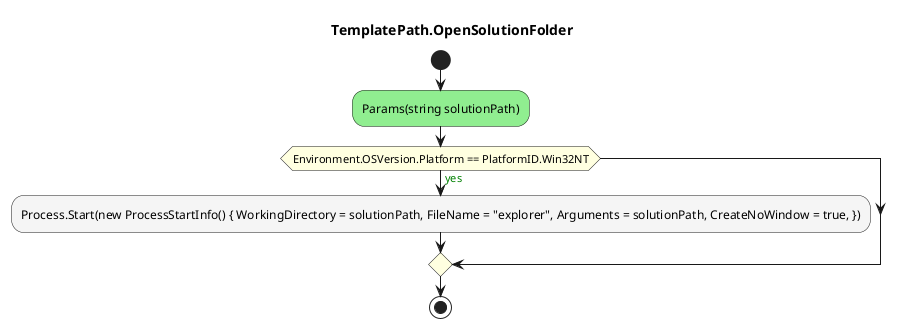 @startuml TemplatePath.OpenSolutionFolder
title TemplatePath.OpenSolutionFolder
start
#LightGreen:Params(string solutionPath);
#LightYellow:if (Environment.OSVersion.Platform == PlatformID.Win32NT) then (<color:green>yes)
        #WhiteSmoke:Process.Start(new ProcessStartInfo() { WorkingDirectory = solutionPath, FileName = "explorer", Arguments = solutionPath, CreateNoWindow = true, });
endif
stop
@enduml
